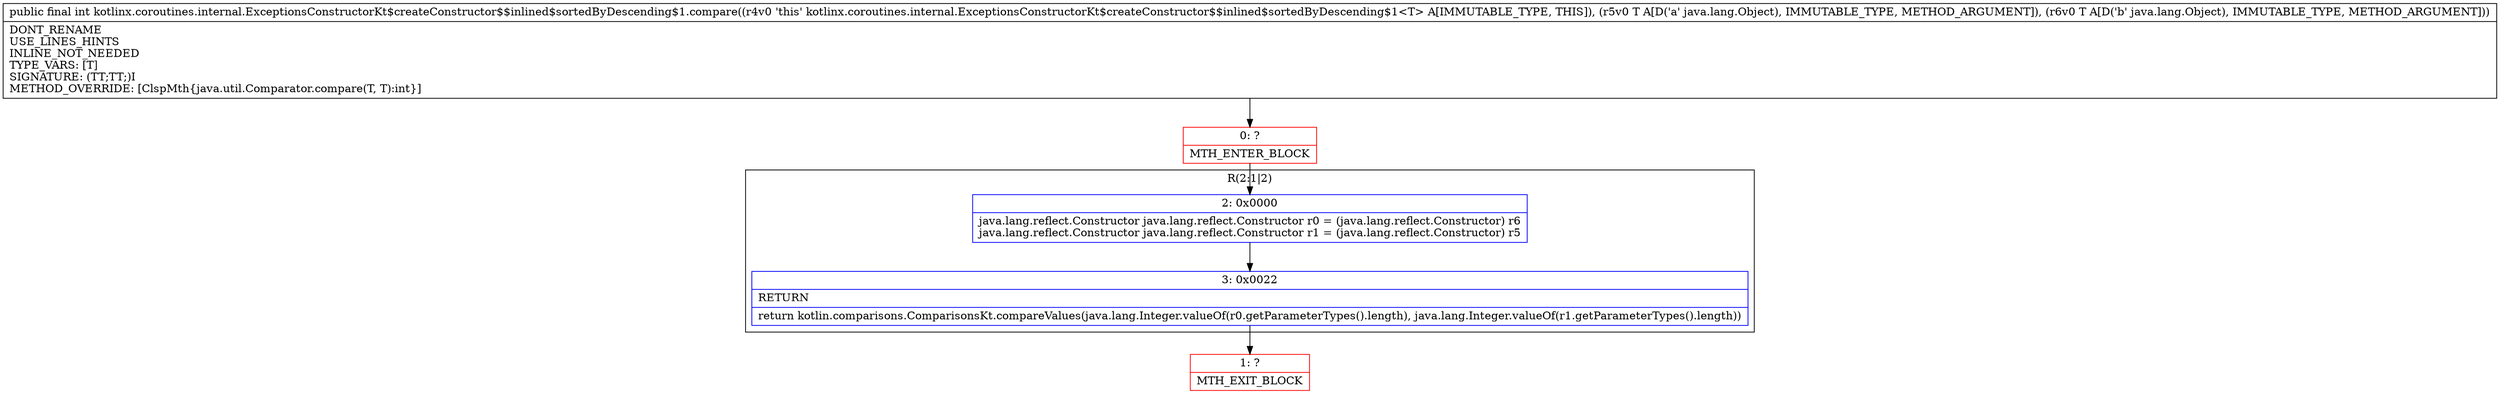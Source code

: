 digraph "CFG forkotlinx.coroutines.internal.ExceptionsConstructorKt$createConstructor$$inlined$sortedByDescending$1.compare(Ljava\/lang\/Object;Ljava\/lang\/Object;)I" {
subgraph cluster_Region_537960490 {
label = "R(2:1|2)";
node [shape=record,color=blue];
Node_2 [shape=record,label="{2\:\ 0x0000|java.lang.reflect.Constructor java.lang.reflect.Constructor r0 = (java.lang.reflect.Constructor) r6\ljava.lang.reflect.Constructor java.lang.reflect.Constructor r1 = (java.lang.reflect.Constructor) r5\l}"];
Node_3 [shape=record,label="{3\:\ 0x0022|RETURN\l|return kotlin.comparisons.ComparisonsKt.compareValues(java.lang.Integer.valueOf(r0.getParameterTypes().length), java.lang.Integer.valueOf(r1.getParameterTypes().length))\l}"];
}
Node_0 [shape=record,color=red,label="{0\:\ ?|MTH_ENTER_BLOCK\l}"];
Node_1 [shape=record,color=red,label="{1\:\ ?|MTH_EXIT_BLOCK\l}"];
MethodNode[shape=record,label="{public final int kotlinx.coroutines.internal.ExceptionsConstructorKt$createConstructor$$inlined$sortedByDescending$1.compare((r4v0 'this' kotlinx.coroutines.internal.ExceptionsConstructorKt$createConstructor$$inlined$sortedByDescending$1\<T\> A[IMMUTABLE_TYPE, THIS]), (r5v0 T A[D('a' java.lang.Object), IMMUTABLE_TYPE, METHOD_ARGUMENT]), (r6v0 T A[D('b' java.lang.Object), IMMUTABLE_TYPE, METHOD_ARGUMENT]))  | DONT_RENAME\lUSE_LINES_HINTS\lINLINE_NOT_NEEDED\lTYPE_VARS: [T]\lSIGNATURE: (TT;TT;)I\lMETHOD_OVERRIDE: [ClspMth\{java.util.Comparator.compare(T, T):int\}]\l}"];
MethodNode -> Node_0;Node_2 -> Node_3;
Node_3 -> Node_1;
Node_0 -> Node_2;
}

